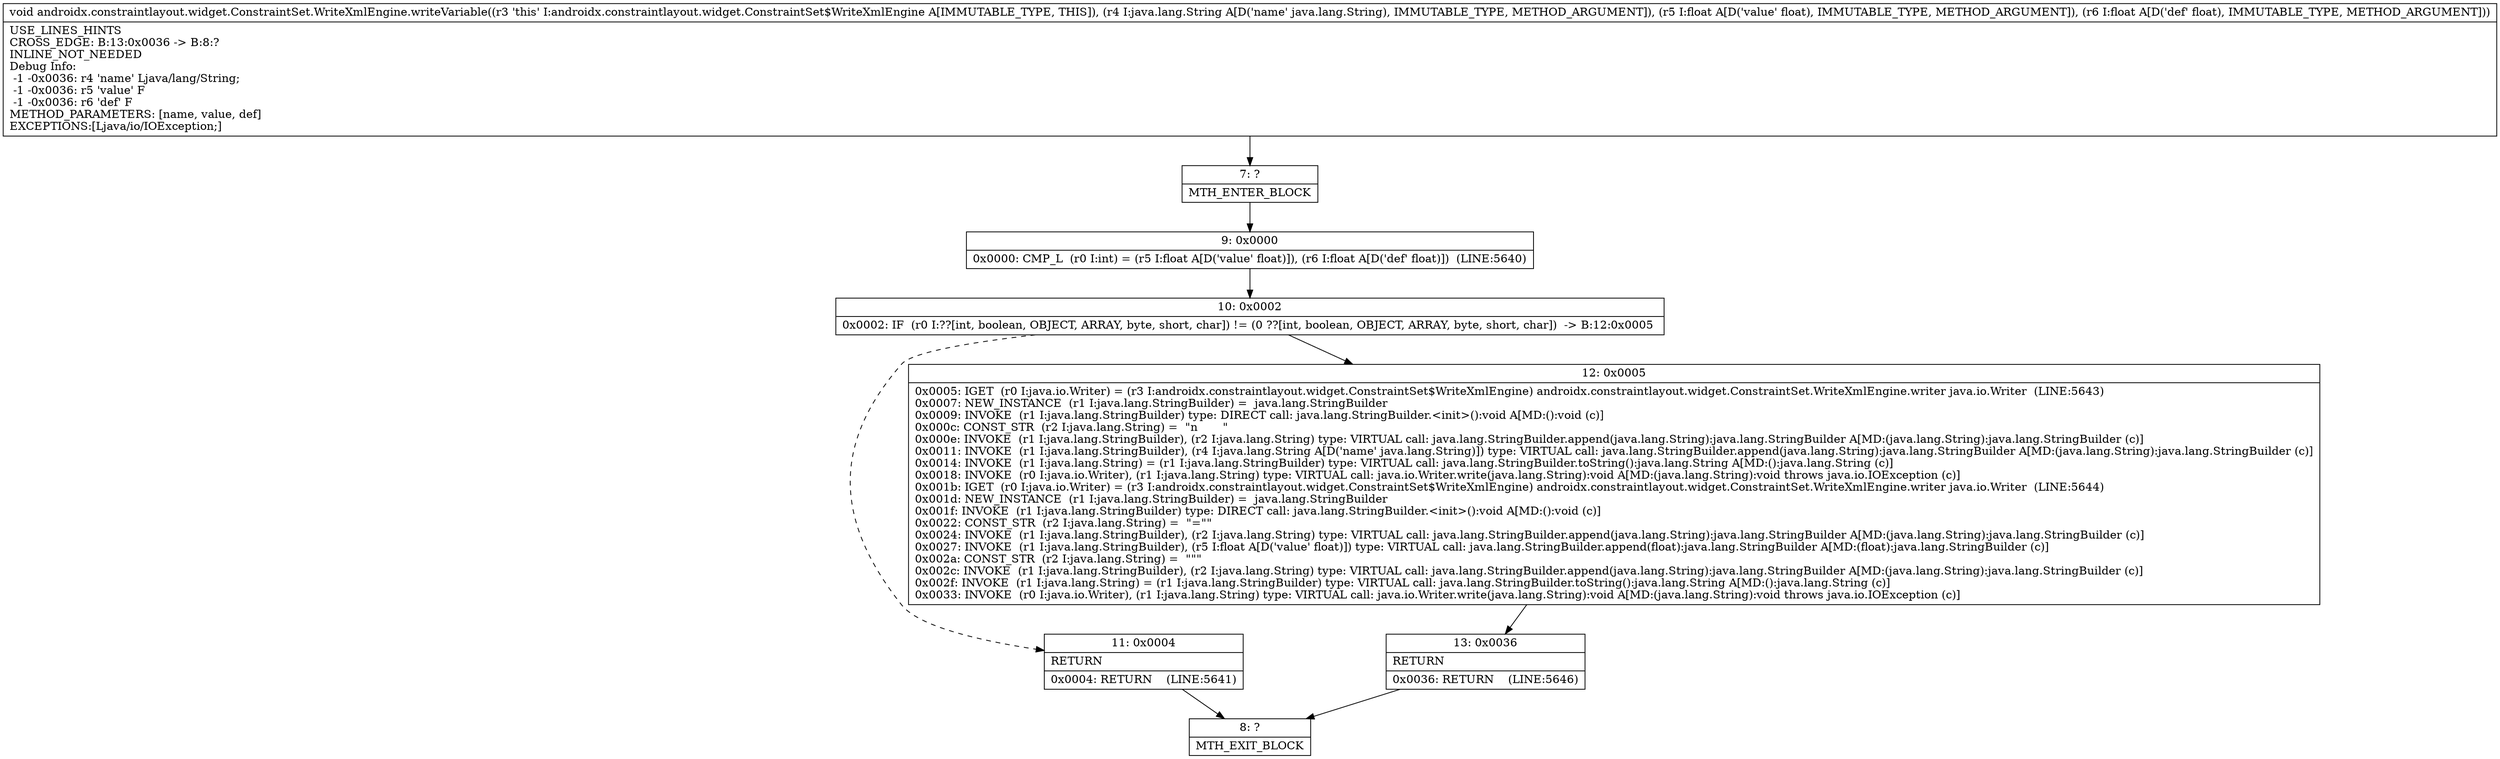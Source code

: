 digraph "CFG forandroidx.constraintlayout.widget.ConstraintSet.WriteXmlEngine.writeVariable(Ljava\/lang\/String;FF)V" {
Node_7 [shape=record,label="{7\:\ ?|MTH_ENTER_BLOCK\l}"];
Node_9 [shape=record,label="{9\:\ 0x0000|0x0000: CMP_L  (r0 I:int) = (r5 I:float A[D('value' float)]), (r6 I:float A[D('def' float)])  (LINE:5640)\l}"];
Node_10 [shape=record,label="{10\:\ 0x0002|0x0002: IF  (r0 I:??[int, boolean, OBJECT, ARRAY, byte, short, char]) != (0 ??[int, boolean, OBJECT, ARRAY, byte, short, char])  \-\> B:12:0x0005 \l}"];
Node_11 [shape=record,label="{11\:\ 0x0004|RETURN\l|0x0004: RETURN    (LINE:5641)\l}"];
Node_8 [shape=record,label="{8\:\ ?|MTH_EXIT_BLOCK\l}"];
Node_12 [shape=record,label="{12\:\ 0x0005|0x0005: IGET  (r0 I:java.io.Writer) = (r3 I:androidx.constraintlayout.widget.ConstraintSet$WriteXmlEngine) androidx.constraintlayout.widget.ConstraintSet.WriteXmlEngine.writer java.io.Writer  (LINE:5643)\l0x0007: NEW_INSTANCE  (r1 I:java.lang.StringBuilder) =  java.lang.StringBuilder \l0x0009: INVOKE  (r1 I:java.lang.StringBuilder) type: DIRECT call: java.lang.StringBuilder.\<init\>():void A[MD:():void (c)]\l0x000c: CONST_STR  (r2 I:java.lang.String) =  \"n       \" \l0x000e: INVOKE  (r1 I:java.lang.StringBuilder), (r2 I:java.lang.String) type: VIRTUAL call: java.lang.StringBuilder.append(java.lang.String):java.lang.StringBuilder A[MD:(java.lang.String):java.lang.StringBuilder (c)]\l0x0011: INVOKE  (r1 I:java.lang.StringBuilder), (r4 I:java.lang.String A[D('name' java.lang.String)]) type: VIRTUAL call: java.lang.StringBuilder.append(java.lang.String):java.lang.StringBuilder A[MD:(java.lang.String):java.lang.StringBuilder (c)]\l0x0014: INVOKE  (r1 I:java.lang.String) = (r1 I:java.lang.StringBuilder) type: VIRTUAL call: java.lang.StringBuilder.toString():java.lang.String A[MD:():java.lang.String (c)]\l0x0018: INVOKE  (r0 I:java.io.Writer), (r1 I:java.lang.String) type: VIRTUAL call: java.io.Writer.write(java.lang.String):void A[MD:(java.lang.String):void throws java.io.IOException (c)]\l0x001b: IGET  (r0 I:java.io.Writer) = (r3 I:androidx.constraintlayout.widget.ConstraintSet$WriteXmlEngine) androidx.constraintlayout.widget.ConstraintSet.WriteXmlEngine.writer java.io.Writer  (LINE:5644)\l0x001d: NEW_INSTANCE  (r1 I:java.lang.StringBuilder) =  java.lang.StringBuilder \l0x001f: INVOKE  (r1 I:java.lang.StringBuilder) type: DIRECT call: java.lang.StringBuilder.\<init\>():void A[MD:():void (c)]\l0x0022: CONST_STR  (r2 I:java.lang.String) =  \"=\"\" \l0x0024: INVOKE  (r1 I:java.lang.StringBuilder), (r2 I:java.lang.String) type: VIRTUAL call: java.lang.StringBuilder.append(java.lang.String):java.lang.StringBuilder A[MD:(java.lang.String):java.lang.StringBuilder (c)]\l0x0027: INVOKE  (r1 I:java.lang.StringBuilder), (r5 I:float A[D('value' float)]) type: VIRTUAL call: java.lang.StringBuilder.append(float):java.lang.StringBuilder A[MD:(float):java.lang.StringBuilder (c)]\l0x002a: CONST_STR  (r2 I:java.lang.String) =  \"\"\" \l0x002c: INVOKE  (r1 I:java.lang.StringBuilder), (r2 I:java.lang.String) type: VIRTUAL call: java.lang.StringBuilder.append(java.lang.String):java.lang.StringBuilder A[MD:(java.lang.String):java.lang.StringBuilder (c)]\l0x002f: INVOKE  (r1 I:java.lang.String) = (r1 I:java.lang.StringBuilder) type: VIRTUAL call: java.lang.StringBuilder.toString():java.lang.String A[MD:():java.lang.String (c)]\l0x0033: INVOKE  (r0 I:java.io.Writer), (r1 I:java.lang.String) type: VIRTUAL call: java.io.Writer.write(java.lang.String):void A[MD:(java.lang.String):void throws java.io.IOException (c)]\l}"];
Node_13 [shape=record,label="{13\:\ 0x0036|RETURN\l|0x0036: RETURN    (LINE:5646)\l}"];
MethodNode[shape=record,label="{void androidx.constraintlayout.widget.ConstraintSet.WriteXmlEngine.writeVariable((r3 'this' I:androidx.constraintlayout.widget.ConstraintSet$WriteXmlEngine A[IMMUTABLE_TYPE, THIS]), (r4 I:java.lang.String A[D('name' java.lang.String), IMMUTABLE_TYPE, METHOD_ARGUMENT]), (r5 I:float A[D('value' float), IMMUTABLE_TYPE, METHOD_ARGUMENT]), (r6 I:float A[D('def' float), IMMUTABLE_TYPE, METHOD_ARGUMENT]))  | USE_LINES_HINTS\lCROSS_EDGE: B:13:0x0036 \-\> B:8:?\lINLINE_NOT_NEEDED\lDebug Info:\l  \-1 \-0x0036: r4 'name' Ljava\/lang\/String;\l  \-1 \-0x0036: r5 'value' F\l  \-1 \-0x0036: r6 'def' F\lMETHOD_PARAMETERS: [name, value, def]\lEXCEPTIONS:[Ljava\/io\/IOException;]\l}"];
MethodNode -> Node_7;Node_7 -> Node_9;
Node_9 -> Node_10;
Node_10 -> Node_11[style=dashed];
Node_10 -> Node_12;
Node_11 -> Node_8;
Node_12 -> Node_13;
Node_13 -> Node_8;
}

